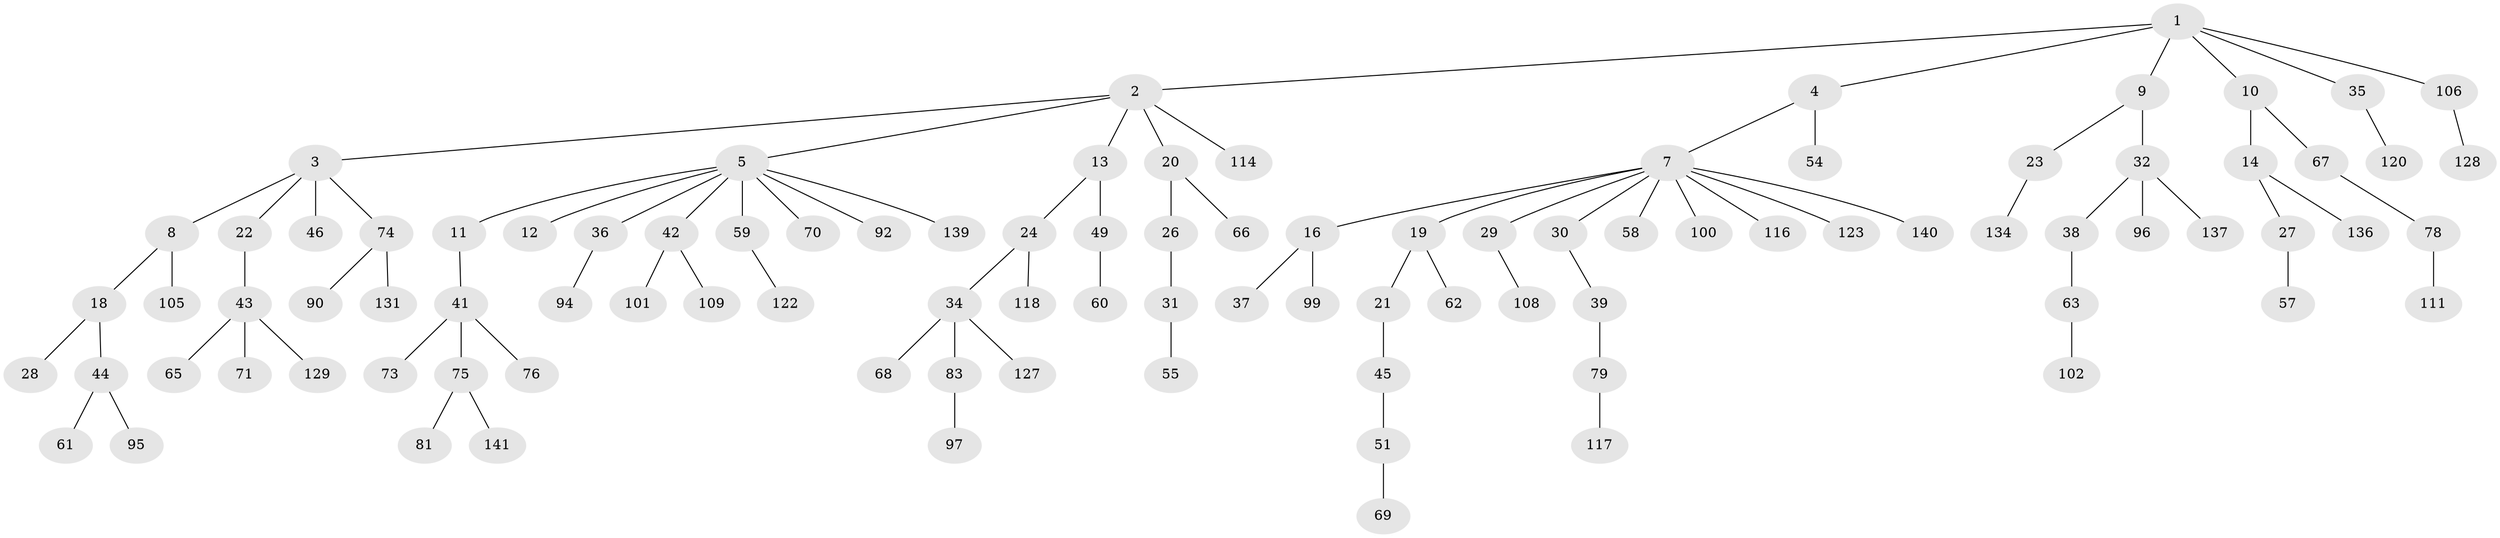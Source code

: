 // Generated by graph-tools (version 1.1) at 2025/24/03/03/25 07:24:09]
// undirected, 98 vertices, 97 edges
graph export_dot {
graph [start="1"]
  node [color=gray90,style=filled];
  1;
  2 [super="+86"];
  3 [super="+77"];
  4 [super="+40"];
  5 [super="+6"];
  7 [super="+15"];
  8 [super="+104"];
  9 [super="+142"];
  10;
  11;
  12 [super="+124"];
  13 [super="+17"];
  14 [super="+91"];
  16 [super="+56"];
  18;
  19;
  20 [super="+53"];
  21 [super="+33"];
  22;
  23 [super="+50"];
  24 [super="+25"];
  26 [super="+80"];
  27;
  28 [super="+47"];
  29 [super="+143"];
  30 [super="+48"];
  31 [super="+135"];
  32 [super="+107"];
  34 [super="+64"];
  35 [super="+89"];
  36 [super="+52"];
  37;
  38;
  39;
  41;
  42;
  43 [super="+82"];
  44 [super="+93"];
  45 [super="+121"];
  46 [super="+119"];
  49;
  51;
  54;
  55;
  57;
  58;
  59 [super="+112"];
  60 [super="+113"];
  61 [super="+84"];
  62 [super="+87"];
  63 [super="+115"];
  65;
  66;
  67;
  68;
  69 [super="+72"];
  70;
  71;
  73;
  74 [super="+88"];
  75 [super="+85"];
  76;
  78 [super="+130"];
  79 [super="+110"];
  81 [super="+126"];
  83 [super="+132"];
  90 [super="+103"];
  92;
  94;
  95 [super="+133"];
  96;
  97 [super="+98"];
  99;
  100;
  101;
  102;
  105;
  106 [super="+125"];
  108;
  109;
  111 [super="+138"];
  114;
  116;
  117;
  118;
  120;
  122;
  123;
  127;
  128;
  129;
  131;
  134;
  136;
  137;
  139;
  140;
  141;
  1 -- 2;
  1 -- 4;
  1 -- 9;
  1 -- 10;
  1 -- 35;
  1 -- 106;
  2 -- 3;
  2 -- 5;
  2 -- 13;
  2 -- 20;
  2 -- 114;
  3 -- 8;
  3 -- 22;
  3 -- 46;
  3 -- 74;
  4 -- 7;
  4 -- 54;
  5 -- 36;
  5 -- 70;
  5 -- 139;
  5 -- 59;
  5 -- 42;
  5 -- 11;
  5 -- 12;
  5 -- 92;
  7 -- 16;
  7 -- 30;
  7 -- 100;
  7 -- 116;
  7 -- 140;
  7 -- 19;
  7 -- 58;
  7 -- 123;
  7 -- 29;
  8 -- 18;
  8 -- 105;
  9 -- 23;
  9 -- 32;
  10 -- 14;
  10 -- 67;
  11 -- 41;
  13 -- 24;
  13 -- 49;
  14 -- 27;
  14 -- 136;
  16 -- 37;
  16 -- 99;
  18 -- 28;
  18 -- 44;
  19 -- 21;
  19 -- 62;
  20 -- 26;
  20 -- 66;
  21 -- 45;
  22 -- 43;
  23 -- 134;
  24 -- 118;
  24 -- 34;
  26 -- 31;
  27 -- 57;
  29 -- 108;
  30 -- 39;
  31 -- 55;
  32 -- 38;
  32 -- 96;
  32 -- 137;
  34 -- 68;
  34 -- 83;
  34 -- 127;
  35 -- 120;
  36 -- 94;
  38 -- 63;
  39 -- 79;
  41 -- 73;
  41 -- 75;
  41 -- 76;
  42 -- 101;
  42 -- 109;
  43 -- 65;
  43 -- 71;
  43 -- 129;
  44 -- 61;
  44 -- 95;
  45 -- 51;
  49 -- 60;
  51 -- 69;
  59 -- 122;
  63 -- 102;
  67 -- 78;
  74 -- 131;
  74 -- 90;
  75 -- 81;
  75 -- 141;
  78 -- 111;
  79 -- 117;
  83 -- 97;
  106 -- 128;
}
